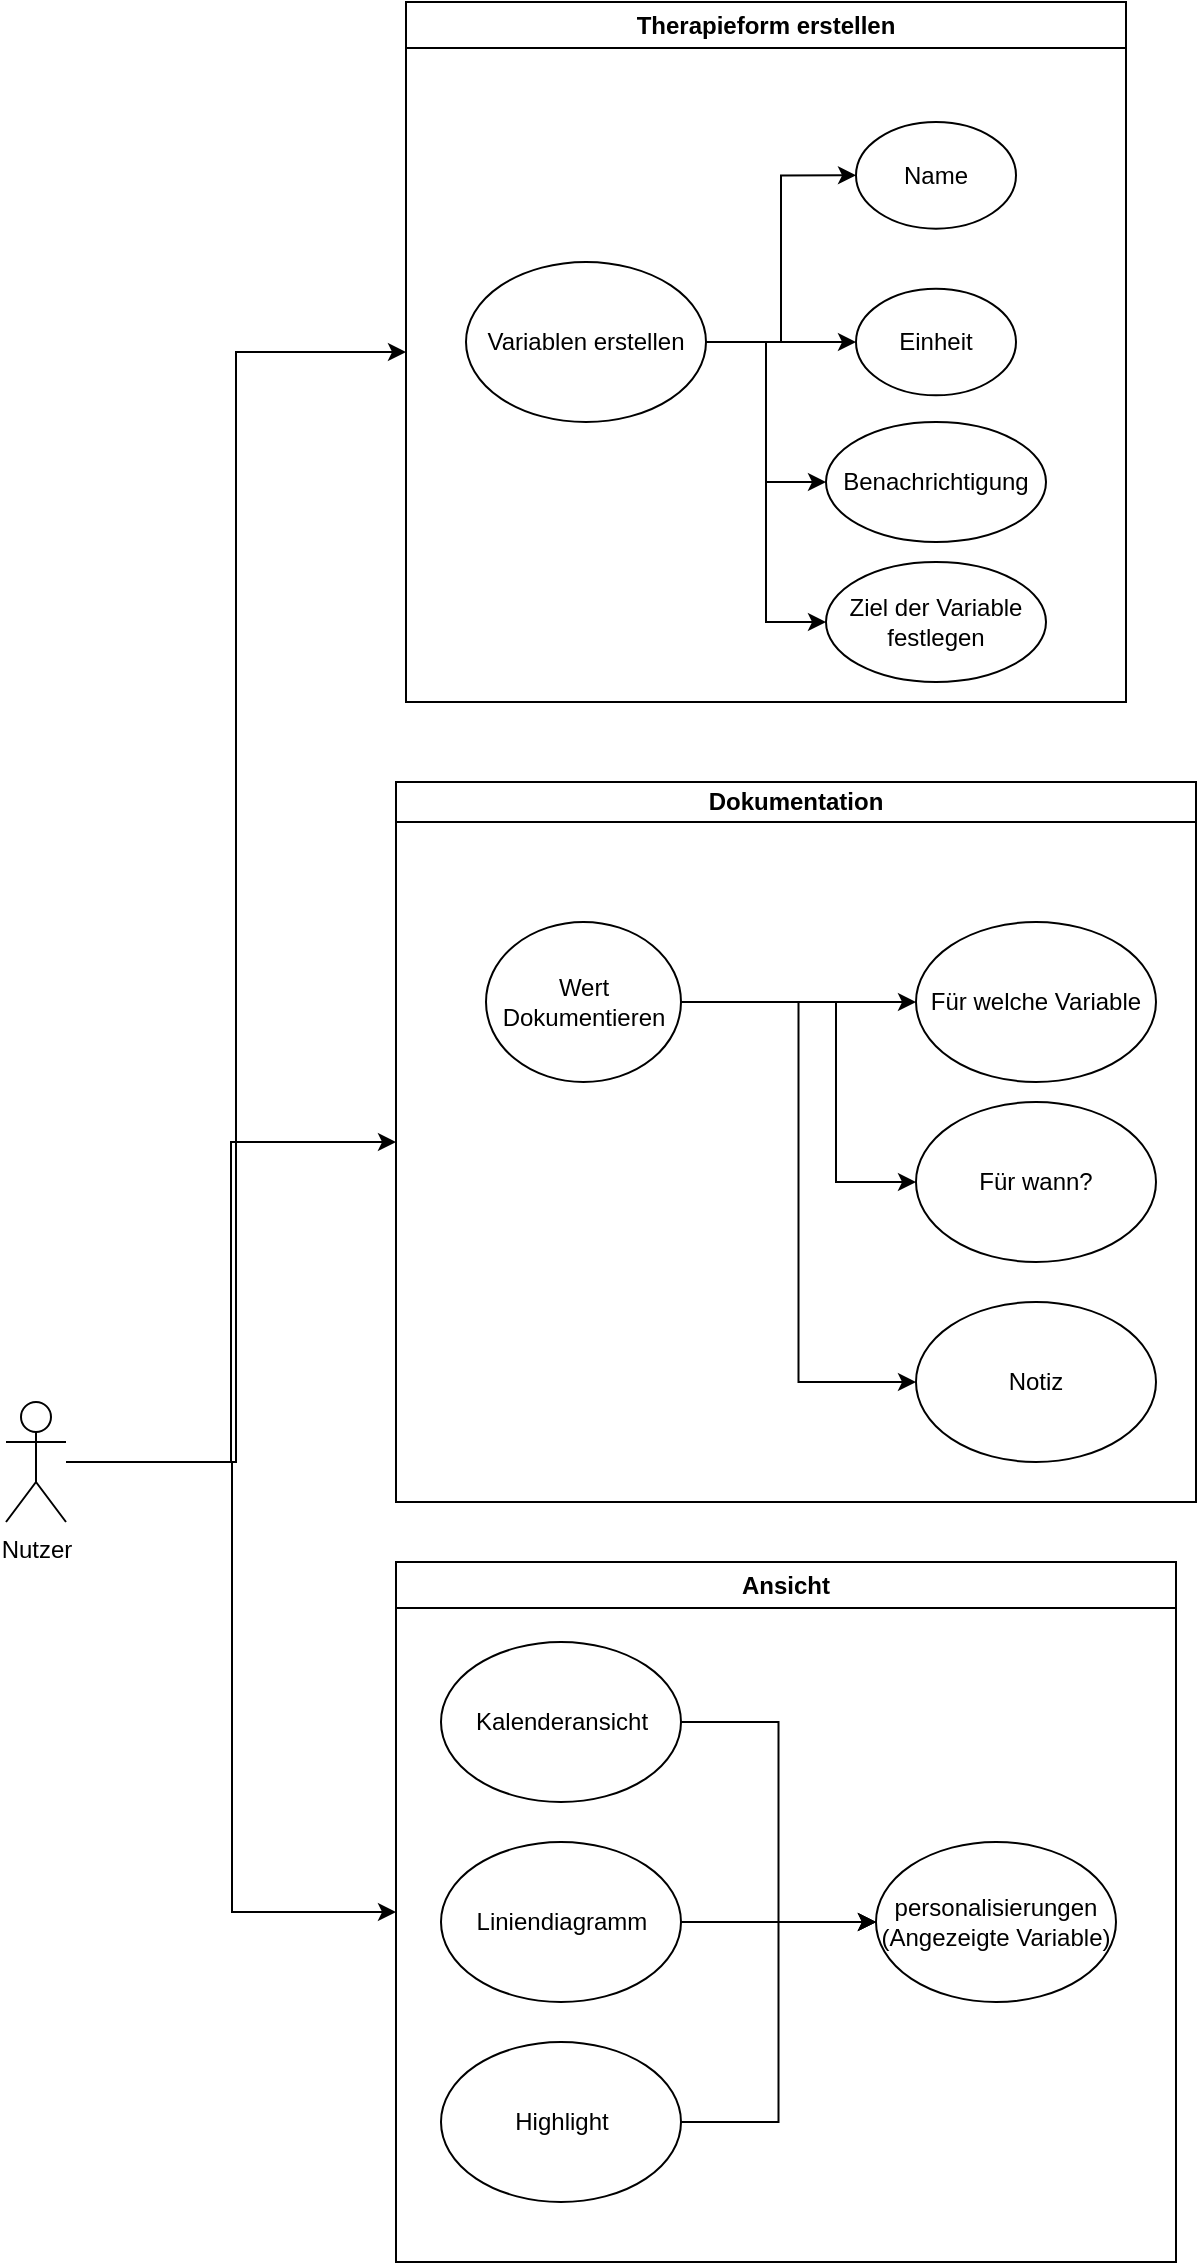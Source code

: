 <mxfile>
    <diagram name="Page-1" id="StKnhL3PExZRV3yUlALL">
        <mxGraphModel dx="832" dy="625" grid="1" gridSize="10" guides="1" tooltips="1" connect="1" arrows="1" fold="1" page="1" pageScale="1" pageWidth="850" pageHeight="1100" math="0" shadow="0">
            <root>
                <mxCell id="0"/>
                <mxCell id="1" parent="0"/>
                <mxCell id="JiE7KVg8iL0Kd_5pCV6C-20" style="edgeStyle=orthogonalEdgeStyle;rounded=0;orthogonalLoop=1;jettySize=auto;html=1;entryX=0;entryY=0.5;entryDx=0;entryDy=0;" parent="1" source="JiE7KVg8iL0Kd_5pCV6C-1" target="JiE7KVg8iL0Kd_5pCV6C-8" edge="1">
                    <mxGeometry relative="1" as="geometry"/>
                </mxCell>
                <mxCell id="JiE7KVg8iL0Kd_5pCV6C-24" style="edgeStyle=orthogonalEdgeStyle;rounded=0;orthogonalLoop=1;jettySize=auto;html=1;entryX=0;entryY=0.5;entryDx=0;entryDy=0;" parent="1" source="JiE7KVg8iL0Kd_5pCV6C-1" target="JiE7KVg8iL0Kd_5pCV6C-21" edge="1">
                    <mxGeometry relative="1" as="geometry"/>
                </mxCell>
                <mxCell id="JiE7KVg8iL0Kd_5pCV6C-35" style="edgeStyle=orthogonalEdgeStyle;rounded=0;orthogonalLoop=1;jettySize=auto;html=1;entryX=0;entryY=0.5;entryDx=0;entryDy=0;" parent="1" source="JiE7KVg8iL0Kd_5pCV6C-1" target="JiE7KVg8iL0Kd_5pCV6C-34" edge="1">
                    <mxGeometry relative="1" as="geometry">
                        <Array as="points">
                            <mxPoint x="143" y="780"/>
                            <mxPoint x="143" y="1005"/>
                        </Array>
                    </mxGeometry>
                </mxCell>
                <mxCell id="JiE7KVg8iL0Kd_5pCV6C-1" value="Nutzer" style="shape=umlActor;verticalLabelPosition=bottom;verticalAlign=top;html=1;outlineConnect=0;" parent="1" vertex="1">
                    <mxGeometry x="30" y="750" width="30" height="60" as="geometry"/>
                </mxCell>
                <mxCell id="JiE7KVg8iL0Kd_5pCV6C-8" value="Therapieform erstellen" style="swimlane;whiteSpace=wrap;html=1;" parent="1" vertex="1">
                    <mxGeometry x="230" y="50" width="360" height="350" as="geometry"/>
                </mxCell>
                <mxCell id="JiE7KVg8iL0Kd_5pCV6C-16" style="edgeStyle=orthogonalEdgeStyle;rounded=0;orthogonalLoop=1;jettySize=auto;html=1;entryX=0;entryY=0.5;entryDx=0;entryDy=0;" parent="JiE7KVg8iL0Kd_5pCV6C-8" source="JiE7KVg8iL0Kd_5pCV6C-9" target="JiE7KVg8iL0Kd_5pCV6C-14" edge="1">
                    <mxGeometry relative="1" as="geometry"/>
                </mxCell>
                <mxCell id="JiE7KVg8iL0Kd_5pCV6C-17" style="edgeStyle=orthogonalEdgeStyle;rounded=0;orthogonalLoop=1;jettySize=auto;html=1;entryX=0;entryY=0.5;entryDx=0;entryDy=0;" parent="JiE7KVg8iL0Kd_5pCV6C-8" source="JiE7KVg8iL0Kd_5pCV6C-9" target="JiE7KVg8iL0Kd_5pCV6C-15" edge="1">
                    <mxGeometry relative="1" as="geometry"/>
                </mxCell>
                <mxCell id="JiE7KVg8iL0Kd_5pCV6C-23" style="edgeStyle=orthogonalEdgeStyle;rounded=0;orthogonalLoop=1;jettySize=auto;html=1;entryX=0;entryY=0.5;entryDx=0;entryDy=0;" parent="JiE7KVg8iL0Kd_5pCV6C-8" source="JiE7KVg8iL0Kd_5pCV6C-9" target="JiE7KVg8iL0Kd_5pCV6C-22" edge="1">
                    <mxGeometry relative="1" as="geometry"/>
                </mxCell>
                <mxCell id="JiE7KVg8iL0Kd_5pCV6C-9" value="Variablen erstellen" style="ellipse;whiteSpace=wrap;html=1;" parent="JiE7KVg8iL0Kd_5pCV6C-8" vertex="1">
                    <mxGeometry x="30" y="130" width="120" height="80" as="geometry"/>
                </mxCell>
                <mxCell id="JiE7KVg8iL0Kd_5pCV6C-14" value="Name" style="ellipse;whiteSpace=wrap;html=1;" parent="JiE7KVg8iL0Kd_5pCV6C-8" vertex="1">
                    <mxGeometry x="225" y="60" width="80" height="53.33" as="geometry"/>
                </mxCell>
                <mxCell id="JiE7KVg8iL0Kd_5pCV6C-15" value="Einheit" style="ellipse;whiteSpace=wrap;html=1;" parent="JiE7KVg8iL0Kd_5pCV6C-8" vertex="1">
                    <mxGeometry x="225" y="143.34" width="80" height="53.33" as="geometry"/>
                </mxCell>
                <mxCell id="JiE7KVg8iL0Kd_5pCV6C-22" value="Benachrichtigung" style="ellipse;whiteSpace=wrap;html=1;" parent="JiE7KVg8iL0Kd_5pCV6C-8" vertex="1">
                    <mxGeometry x="210" y="210" width="110" height="60" as="geometry"/>
                </mxCell>
                <mxCell id="2" value="Ziel der Variable festlegen" style="ellipse;whiteSpace=wrap;html=1;" vertex="1" parent="JiE7KVg8iL0Kd_5pCV6C-8">
                    <mxGeometry x="210" y="280" width="110" height="60" as="geometry"/>
                </mxCell>
                <mxCell id="7" value="" style="endArrow=classic;html=1;entryX=0;entryY=0.5;entryDx=0;entryDy=0;exitX=1;exitY=0.5;exitDx=0;exitDy=0;edgeStyle=orthogonalEdgeStyle;rounded=0;curved=0;" edge="1" parent="JiE7KVg8iL0Kd_5pCV6C-8" source="JiE7KVg8iL0Kd_5pCV6C-9" target="2">
                    <mxGeometry width="50" height="50" relative="1" as="geometry">
                        <mxPoint x="140" y="312.64" as="sourcePoint"/>
                        <mxPoint x="173.52" y="307.36" as="targetPoint"/>
                    </mxGeometry>
                </mxCell>
                <mxCell id="JiE7KVg8iL0Kd_5pCV6C-21" value="Dokumentation" style="swimlane;whiteSpace=wrap;html=1;startSize=20;" parent="1" vertex="1">
                    <mxGeometry x="225" y="440" width="400" height="360" as="geometry"/>
                </mxCell>
                <mxCell id="JiE7KVg8iL0Kd_5pCV6C-33" style="edgeStyle=orthogonalEdgeStyle;rounded=0;orthogonalLoop=1;jettySize=auto;html=1;entryX=0;entryY=0.5;entryDx=0;entryDy=0;" parent="JiE7KVg8iL0Kd_5pCV6C-21" source="JiE7KVg8iL0Kd_5pCV6C-27" target="JiE7KVg8iL0Kd_5pCV6C-32" edge="1">
                    <mxGeometry relative="1" as="geometry"/>
                </mxCell>
                <mxCell id="JiE7KVg8iL0Kd_5pCV6C-27" value="Wert Dokumentieren" style="ellipse;whiteSpace=wrap;html=1;" parent="JiE7KVg8iL0Kd_5pCV6C-21" vertex="1">
                    <mxGeometry x="45" y="70" width="97.5" height="80" as="geometry"/>
                </mxCell>
                <mxCell id="JiE7KVg8iL0Kd_5pCV6C-29" value="Für welche Variable" style="ellipse;whiteSpace=wrap;html=1;" parent="JiE7KVg8iL0Kd_5pCV6C-21" vertex="1">
                    <mxGeometry x="260" y="70" width="120" height="80" as="geometry"/>
                </mxCell>
                <mxCell id="JiE7KVg8iL0Kd_5pCV6C-28" style="edgeStyle=orthogonalEdgeStyle;rounded=0;orthogonalLoop=1;jettySize=auto;html=1;" parent="JiE7KVg8iL0Kd_5pCV6C-21" source="JiE7KVg8iL0Kd_5pCV6C-27" target="JiE7KVg8iL0Kd_5pCV6C-29" edge="1">
                    <mxGeometry relative="1" as="geometry">
                        <mxPoint x="230" y="110" as="targetPoint"/>
                    </mxGeometry>
                </mxCell>
                <mxCell id="JiE7KVg8iL0Kd_5pCV6C-31" value="Für wann?" style="ellipse;whiteSpace=wrap;html=1;" parent="JiE7KVg8iL0Kd_5pCV6C-21" vertex="1">
                    <mxGeometry x="260" y="160" width="120" height="80" as="geometry"/>
                </mxCell>
                <mxCell id="JiE7KVg8iL0Kd_5pCV6C-30" style="edgeStyle=orthogonalEdgeStyle;rounded=0;orthogonalLoop=1;jettySize=auto;html=1;" parent="JiE7KVg8iL0Kd_5pCV6C-21" source="JiE7KVg8iL0Kd_5pCV6C-27" target="JiE7KVg8iL0Kd_5pCV6C-31" edge="1">
                    <mxGeometry relative="1" as="geometry">
                        <mxPoint x="250" y="180" as="targetPoint"/>
                        <Array as="points">
                            <mxPoint x="220" y="110"/>
                            <mxPoint x="220" y="200"/>
                        </Array>
                    </mxGeometry>
                </mxCell>
                <mxCell id="JiE7KVg8iL0Kd_5pCV6C-32" value="Notiz" style="ellipse;whiteSpace=wrap;html=1;" parent="JiE7KVg8iL0Kd_5pCV6C-21" vertex="1">
                    <mxGeometry x="260" y="260" width="120" height="80" as="geometry"/>
                </mxCell>
                <mxCell id="JiE7KVg8iL0Kd_5pCV6C-34" value="Ansicht" style="swimlane;whiteSpace=wrap;html=1;" parent="1" vertex="1">
                    <mxGeometry x="225" y="830" width="390" height="350" as="geometry"/>
                </mxCell>
                <mxCell id="JiE7KVg8iL0Kd_5pCV6C-41" style="edgeStyle=orthogonalEdgeStyle;rounded=0;orthogonalLoop=1;jettySize=auto;html=1;entryX=0;entryY=0.5;entryDx=0;entryDy=0;" parent="JiE7KVg8iL0Kd_5pCV6C-34" source="JiE7KVg8iL0Kd_5pCV6C-36" target="JiE7KVg8iL0Kd_5pCV6C-39" edge="1">
                    <mxGeometry relative="1" as="geometry"/>
                </mxCell>
                <mxCell id="JiE7KVg8iL0Kd_5pCV6C-36" value="Kalenderansicht" style="ellipse;whiteSpace=wrap;html=1;" parent="JiE7KVg8iL0Kd_5pCV6C-34" vertex="1">
                    <mxGeometry x="22.5" y="40" width="120" height="80" as="geometry"/>
                </mxCell>
                <mxCell id="JiE7KVg8iL0Kd_5pCV6C-40" style="edgeStyle=orthogonalEdgeStyle;rounded=0;orthogonalLoop=1;jettySize=auto;html=1;entryX=0;entryY=0.5;entryDx=0;entryDy=0;" parent="JiE7KVg8iL0Kd_5pCV6C-34" source="JiE7KVg8iL0Kd_5pCV6C-37" target="JiE7KVg8iL0Kd_5pCV6C-39" edge="1">
                    <mxGeometry relative="1" as="geometry"/>
                </mxCell>
                <mxCell id="JiE7KVg8iL0Kd_5pCV6C-37" value="Liniendiagramm" style="ellipse;whiteSpace=wrap;html=1;" parent="JiE7KVg8iL0Kd_5pCV6C-34" vertex="1">
                    <mxGeometry x="22.5" y="140" width="120" height="80" as="geometry"/>
                </mxCell>
                <mxCell id="JiE7KVg8iL0Kd_5pCV6C-39" value="personalisierungen (Angezeigte Variable)" style="ellipse;whiteSpace=wrap;html=1;" parent="JiE7KVg8iL0Kd_5pCV6C-34" vertex="1">
                    <mxGeometry x="240" y="140" width="120" height="80" as="geometry"/>
                </mxCell>
                <mxCell id="JiE7KVg8iL0Kd_5pCV6C-46" style="edgeStyle=orthogonalEdgeStyle;rounded=0;orthogonalLoop=1;jettySize=auto;html=1;entryX=0;entryY=0.5;entryDx=0;entryDy=0;" parent="JiE7KVg8iL0Kd_5pCV6C-34" source="JiE7KVg8iL0Kd_5pCV6C-42" target="JiE7KVg8iL0Kd_5pCV6C-39" edge="1">
                    <mxGeometry relative="1" as="geometry"/>
                </mxCell>
                <mxCell id="JiE7KVg8iL0Kd_5pCV6C-42" value="Highlight" style="ellipse;whiteSpace=wrap;html=1;" parent="JiE7KVg8iL0Kd_5pCV6C-34" vertex="1">
                    <mxGeometry x="22.5" y="240" width="120" height="80" as="geometry"/>
                </mxCell>
            </root>
        </mxGraphModel>
    </diagram>
</mxfile>